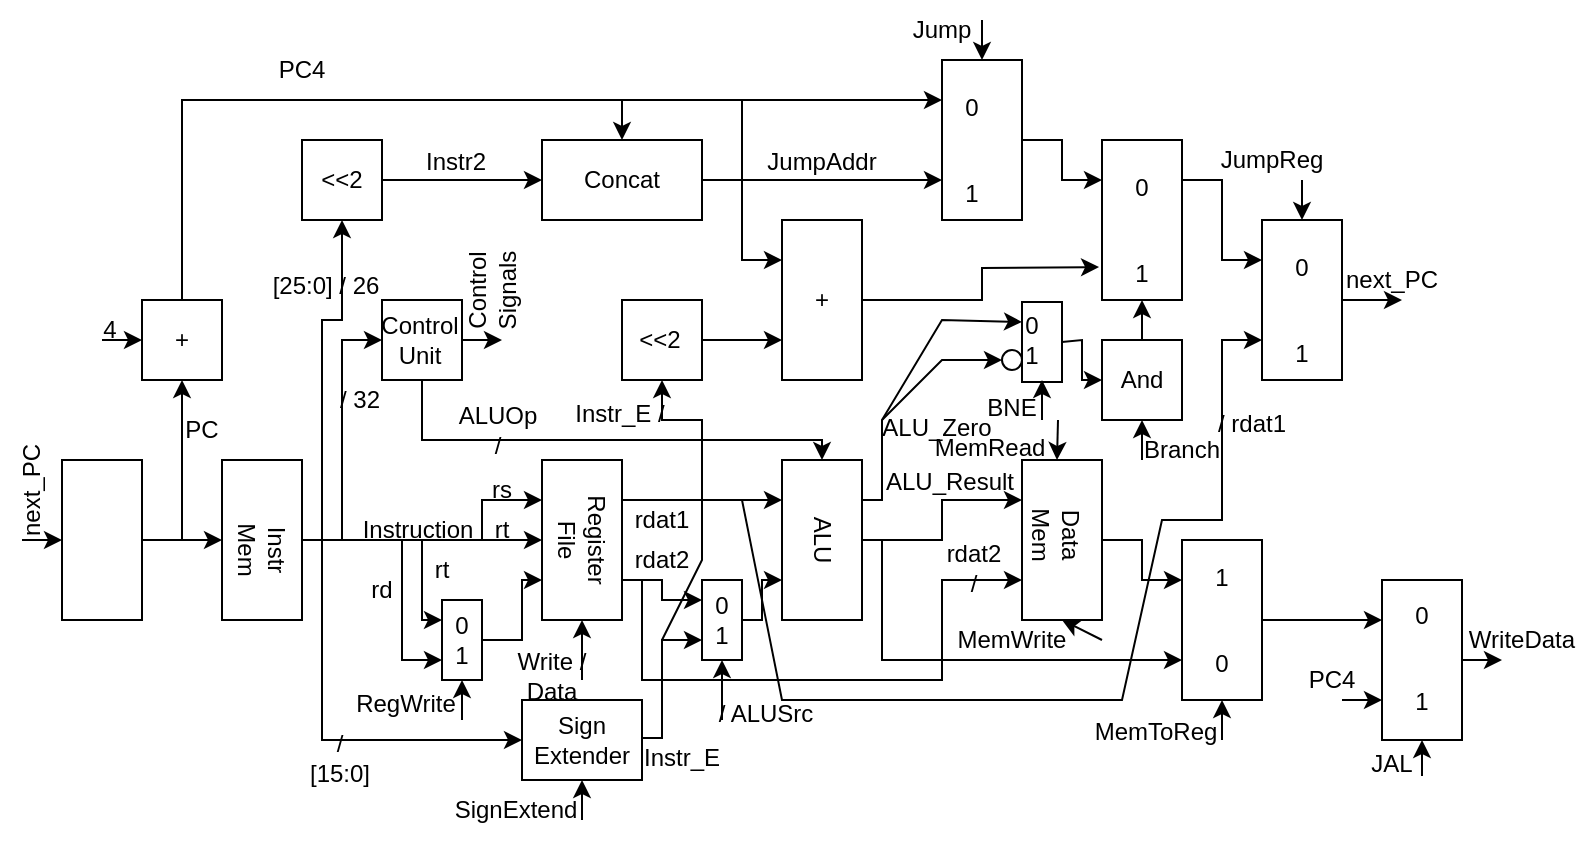 <mxfile version="21.7.4" type="device">
  <diagram name="Page-1" id="be5ikIQA8a9KiTb62ctE">
    <mxGraphModel dx="943" dy="525" grid="1" gridSize="10" guides="1" tooltips="1" connect="1" arrows="1" fold="1" page="1" pageScale="1" pageWidth="850" pageHeight="1100" math="0" shadow="0">
      <root>
        <mxCell id="0" />
        <mxCell id="1" parent="0" />
        <mxCell id="nViAPyextKy4eX8e1pAL-1" value="" style="rounded=0;whiteSpace=wrap;html=1;" vertex="1" parent="1">
          <mxGeometry x="40" y="320" width="40" height="80" as="geometry" />
        </mxCell>
        <mxCell id="nViAPyextKy4eX8e1pAL-2" value="" style="rounded=0;whiteSpace=wrap;html=1;" vertex="1" parent="1">
          <mxGeometry x="120" y="320" width="40" height="80" as="geometry" />
        </mxCell>
        <mxCell id="nViAPyextKy4eX8e1pAL-3" value="" style="rounded=0;whiteSpace=wrap;html=1;" vertex="1" parent="1">
          <mxGeometry x="280" y="320" width="40" height="80" as="geometry" />
        </mxCell>
        <mxCell id="nViAPyextKy4eX8e1pAL-4" value="" style="rounded=0;whiteSpace=wrap;html=1;" vertex="1" parent="1">
          <mxGeometry x="200" y="240" width="40" height="40" as="geometry" />
        </mxCell>
        <mxCell id="nViAPyextKy4eX8e1pAL-5" value="" style="rounded=0;whiteSpace=wrap;html=1;" vertex="1" parent="1">
          <mxGeometry x="160" y="160" width="40" height="40" as="geometry" />
        </mxCell>
        <mxCell id="nViAPyextKy4eX8e1pAL-6" value="" style="rounded=0;whiteSpace=wrap;html=1;" vertex="1" parent="1">
          <mxGeometry x="320" y="240" width="40" height="40" as="geometry" />
        </mxCell>
        <mxCell id="nViAPyextKy4eX8e1pAL-7" value="" style="rounded=0;whiteSpace=wrap;html=1;" vertex="1" parent="1">
          <mxGeometry x="280" y="160" width="80" height="40" as="geometry" />
        </mxCell>
        <mxCell id="nViAPyextKy4eX8e1pAL-8" value="" style="rounded=0;whiteSpace=wrap;html=1;" vertex="1" parent="1">
          <mxGeometry x="400" y="200" width="40" height="80" as="geometry" />
        </mxCell>
        <mxCell id="nViAPyextKy4eX8e1pAL-9" value="" style="rounded=0;whiteSpace=wrap;html=1;" vertex="1" parent="1">
          <mxGeometry x="480" y="120" width="40" height="80" as="geometry" />
        </mxCell>
        <mxCell id="nViAPyextKy4eX8e1pAL-10" value="" style="rounded=0;whiteSpace=wrap;html=1;" vertex="1" parent="1">
          <mxGeometry x="560" y="160" width="40" height="80" as="geometry" />
        </mxCell>
        <mxCell id="nViAPyextKy4eX8e1pAL-11" value="" style="rounded=0;whiteSpace=wrap;html=1;" vertex="1" parent="1">
          <mxGeometry x="640" y="200" width="40" height="80" as="geometry" />
        </mxCell>
        <mxCell id="nViAPyextKy4eX8e1pAL-12" value="" style="rounded=0;whiteSpace=wrap;html=1;" vertex="1" parent="1">
          <mxGeometry x="400" y="320" width="40" height="80" as="geometry" />
        </mxCell>
        <mxCell id="nViAPyextKy4eX8e1pAL-13" value="" style="rounded=0;whiteSpace=wrap;html=1;" vertex="1" parent="1">
          <mxGeometry x="520" y="320" width="40" height="80" as="geometry" />
        </mxCell>
        <mxCell id="nViAPyextKy4eX8e1pAL-14" value="" style="rounded=0;whiteSpace=wrap;html=1;" vertex="1" parent="1">
          <mxGeometry x="600" y="360" width="40" height="80" as="geometry" />
        </mxCell>
        <mxCell id="nViAPyextKy4eX8e1pAL-15" value="" style="endArrow=classic;html=1;rounded=0;entryX=0;entryY=0.5;entryDx=0;entryDy=0;" edge="1" parent="1" target="nViAPyextKy4eX8e1pAL-1">
          <mxGeometry width="50" height="50" relative="1" as="geometry">
            <mxPoint x="20" y="360" as="sourcePoint" />
            <mxPoint x="420" y="310" as="targetPoint" />
          </mxGeometry>
        </mxCell>
        <mxCell id="nViAPyextKy4eX8e1pAL-16" value="" style="endArrow=classic;html=1;rounded=0;exitX=1;exitY=0.5;exitDx=0;exitDy=0;entryX=0;entryY=0.5;entryDx=0;entryDy=0;" edge="1" parent="1" source="nViAPyextKy4eX8e1pAL-1" target="nViAPyextKy4eX8e1pAL-2">
          <mxGeometry width="50" height="50" relative="1" as="geometry">
            <mxPoint x="370" y="360" as="sourcePoint" />
            <mxPoint x="420" y="310" as="targetPoint" />
          </mxGeometry>
        </mxCell>
        <mxCell id="nViAPyextKy4eX8e1pAL-18" value="" style="endArrow=classic;html=1;rounded=0;entryX=0;entryY=0.25;entryDx=0;entryDy=0;exitX=0.5;exitY=0;exitDx=0;exitDy=0;" edge="1" parent="1" source="nViAPyextKy4eX8e1pAL-36" target="nViAPyextKy4eX8e1pAL-9">
          <mxGeometry width="50" height="50" relative="1" as="geometry">
            <mxPoint x="110" y="230" as="sourcePoint" />
            <mxPoint x="420" y="310" as="targetPoint" />
            <Array as="points">
              <mxPoint x="100" y="140" />
            </Array>
          </mxGeometry>
        </mxCell>
        <mxCell id="nViAPyextKy4eX8e1pAL-19" value="" style="endArrow=classic;html=1;rounded=0;exitX=1;exitY=0.5;exitDx=0;exitDy=0;entryX=0;entryY=0.5;entryDx=0;entryDy=0;" edge="1" parent="1" source="nViAPyextKy4eX8e1pAL-2" target="nViAPyextKy4eX8e1pAL-3">
          <mxGeometry width="50" height="50" relative="1" as="geometry">
            <mxPoint x="370" y="360" as="sourcePoint" />
            <mxPoint x="420" y="310" as="targetPoint" />
            <Array as="points">
              <mxPoint x="220" y="360" />
            </Array>
          </mxGeometry>
        </mxCell>
        <mxCell id="nViAPyextKy4eX8e1pAL-21" value="" style="endArrow=classic;html=1;rounded=0;entryX=0;entryY=0.75;entryDx=0;entryDy=0;exitX=1;exitY=0.5;exitDx=0;exitDy=0;" edge="1" parent="1" source="nViAPyextKy4eX8e1pAL-22" target="nViAPyextKy4eX8e1pAL-3">
          <mxGeometry width="50" height="50" relative="1" as="geometry">
            <mxPoint x="260" y="380" as="sourcePoint" />
            <mxPoint x="420" y="310" as="targetPoint" />
            <Array as="points">
              <mxPoint x="270" y="410" />
              <mxPoint x="270" y="380" />
            </Array>
          </mxGeometry>
        </mxCell>
        <mxCell id="nViAPyextKy4eX8e1pAL-22" value="" style="rounded=0;whiteSpace=wrap;html=1;" vertex="1" parent="1">
          <mxGeometry x="230" y="390" width="20" height="40" as="geometry" />
        </mxCell>
        <mxCell id="nViAPyextKy4eX8e1pAL-23" value="" style="endArrow=classic;html=1;rounded=0;entryX=0;entryY=0.25;entryDx=0;entryDy=0;" edge="1" parent="1" target="nViAPyextKy4eX8e1pAL-22">
          <mxGeometry width="50" height="50" relative="1" as="geometry">
            <mxPoint x="220" y="360" as="sourcePoint" />
            <mxPoint x="340" y="400" as="targetPoint" />
            <Array as="points">
              <mxPoint x="220" y="400" />
            </Array>
          </mxGeometry>
        </mxCell>
        <mxCell id="nViAPyextKy4eX8e1pAL-24" value="" style="endArrow=classic;html=1;rounded=0;entryX=0;entryY=0.75;entryDx=0;entryDy=0;" edge="1" parent="1" target="nViAPyextKy4eX8e1pAL-22">
          <mxGeometry width="50" height="50" relative="1" as="geometry">
            <mxPoint x="210" y="360" as="sourcePoint" />
            <mxPoint x="340" y="400" as="targetPoint" />
            <Array as="points">
              <mxPoint x="210" y="420" />
            </Array>
          </mxGeometry>
        </mxCell>
        <mxCell id="nViAPyextKy4eX8e1pAL-26" value="" style="endArrow=classic;html=1;rounded=0;entryX=0.5;entryY=1;entryDx=0;entryDy=0;" edge="1" parent="1" target="nViAPyextKy4eX8e1pAL-5">
          <mxGeometry width="50" height="50" relative="1" as="geometry">
            <mxPoint x="170" y="360" as="sourcePoint" />
            <mxPoint x="250" y="290" as="targetPoint" />
            <Array as="points">
              <mxPoint x="170" y="250" />
              <mxPoint x="180" y="250" />
            </Array>
          </mxGeometry>
        </mxCell>
        <mxCell id="nViAPyextKy4eX8e1pAL-27" value="Instruction" style="text;html=1;strokeColor=none;fillColor=none;align=center;verticalAlign=middle;whiteSpace=wrap;rounded=0;" vertex="1" parent="1">
          <mxGeometry x="188" y="340" width="60" height="30" as="geometry" />
        </mxCell>
        <mxCell id="nViAPyextKy4eX8e1pAL-28" value="" style="endArrow=classic;html=1;rounded=0;entryX=0;entryY=0.25;entryDx=0;entryDy=0;" edge="1" parent="1" target="nViAPyextKy4eX8e1pAL-3">
          <mxGeometry width="50" height="50" relative="1" as="geometry">
            <mxPoint x="250" y="360" as="sourcePoint" />
            <mxPoint x="250" y="290" as="targetPoint" />
            <Array as="points">
              <mxPoint x="250" y="340" />
            </Array>
          </mxGeometry>
        </mxCell>
        <mxCell id="nViAPyextKy4eX8e1pAL-29" value="rs" style="text;html=1;strokeColor=none;fillColor=none;align=center;verticalAlign=middle;whiteSpace=wrap;rounded=0;" vertex="1" parent="1">
          <mxGeometry x="250" y="330" width="20" height="10" as="geometry" />
        </mxCell>
        <mxCell id="nViAPyextKy4eX8e1pAL-30" value="rt" style="text;html=1;strokeColor=none;fillColor=none;align=center;verticalAlign=middle;whiteSpace=wrap;rounded=0;" vertex="1" parent="1">
          <mxGeometry x="250" y="350" width="20" height="10" as="geometry" />
        </mxCell>
        <mxCell id="nViAPyextKy4eX8e1pAL-31" value="rt" style="text;html=1;strokeColor=none;fillColor=none;align=center;verticalAlign=middle;whiteSpace=wrap;rounded=0;" vertex="1" parent="1">
          <mxGeometry x="220" y="370" width="20" height="10" as="geometry" />
        </mxCell>
        <mxCell id="nViAPyextKy4eX8e1pAL-32" value="rd" style="text;html=1;strokeColor=none;fillColor=none;align=center;verticalAlign=middle;whiteSpace=wrap;rounded=0;" vertex="1" parent="1">
          <mxGeometry x="190" y="380" width="20" height="10" as="geometry" />
        </mxCell>
        <mxCell id="nViAPyextKy4eX8e1pAL-33" value="&lt;div&gt;0&lt;/div&gt;&lt;div&gt;1&lt;br&gt;&lt;/div&gt;" style="text;html=1;strokeColor=none;fillColor=none;align=center;verticalAlign=middle;whiteSpace=wrap;rounded=0;" vertex="1" parent="1">
          <mxGeometry x="230" y="390" width="20" height="40" as="geometry" />
        </mxCell>
        <mxCell id="nViAPyextKy4eX8e1pAL-34" value="" style="endArrow=classic;html=1;rounded=0;entryX=0.5;entryY=1;entryDx=0;entryDy=0;" edge="1" parent="1" target="nViAPyextKy4eX8e1pAL-33">
          <mxGeometry width="50" height="50" relative="1" as="geometry">
            <mxPoint x="240" y="450" as="sourcePoint" />
            <mxPoint x="250" y="390" as="targetPoint" />
          </mxGeometry>
        </mxCell>
        <mxCell id="nViAPyextKy4eX8e1pAL-35" value="RegWrite" style="text;html=1;strokeColor=none;fillColor=none;align=center;verticalAlign=middle;whiteSpace=wrap;rounded=0;" vertex="1" parent="1">
          <mxGeometry x="182" y="427" width="60" height="30" as="geometry" />
        </mxCell>
        <mxCell id="nViAPyextKy4eX8e1pAL-36" value="" style="rounded=0;whiteSpace=wrap;html=1;" vertex="1" parent="1">
          <mxGeometry x="80" y="240" width="40" height="40" as="geometry" />
        </mxCell>
        <mxCell id="nViAPyextKy4eX8e1pAL-37" value="" style="endArrow=classic;html=1;rounded=0;entryX=0.5;entryY=1;entryDx=0;entryDy=0;" edge="1" parent="1" target="nViAPyextKy4eX8e1pAL-36">
          <mxGeometry width="50" height="50" relative="1" as="geometry">
            <mxPoint x="100" y="360" as="sourcePoint" />
            <mxPoint x="250" y="290" as="targetPoint" />
          </mxGeometry>
        </mxCell>
        <mxCell id="nViAPyextKy4eX8e1pAL-38" value="PC" style="text;html=1;strokeColor=none;fillColor=none;align=center;verticalAlign=middle;whiteSpace=wrap;rounded=0;" vertex="1" parent="1">
          <mxGeometry x="80" y="290" width="60" height="30" as="geometry" />
        </mxCell>
        <mxCell id="nViAPyextKy4eX8e1pAL-39" value="" style="endArrow=classic;html=1;rounded=0;entryX=0;entryY=0.5;entryDx=0;entryDy=0;" edge="1" parent="1" target="nViAPyextKy4eX8e1pAL-36">
          <mxGeometry width="50" height="50" relative="1" as="geometry">
            <mxPoint x="60" y="260" as="sourcePoint" />
            <mxPoint x="250" y="290" as="targetPoint" />
          </mxGeometry>
        </mxCell>
        <mxCell id="nViAPyextKy4eX8e1pAL-40" value="4" style="text;html=1;strokeColor=none;fillColor=none;align=center;verticalAlign=middle;whiteSpace=wrap;rounded=0;" vertex="1" parent="1">
          <mxGeometry x="54" y="250" width="20" height="10" as="geometry" />
        </mxCell>
        <mxCell id="nViAPyextKy4eX8e1pAL-41" value="+" style="text;html=1;strokeColor=none;fillColor=none;align=center;verticalAlign=middle;whiteSpace=wrap;rounded=0;" vertex="1" parent="1">
          <mxGeometry x="70" y="245" width="60" height="30" as="geometry" />
        </mxCell>
        <mxCell id="nViAPyextKy4eX8e1pAL-42" value="PC4" style="text;html=1;strokeColor=none;fillColor=none;align=center;verticalAlign=middle;whiteSpace=wrap;rounded=0;" vertex="1" parent="1">
          <mxGeometry x="130" y="110" width="60" height="30" as="geometry" />
        </mxCell>
        <mxCell id="nViAPyextKy4eX8e1pAL-43" value="[25:0] / 26" style="text;html=1;strokeColor=none;fillColor=none;align=center;verticalAlign=middle;whiteSpace=wrap;rounded=0;" vertex="1" parent="1">
          <mxGeometry x="142" y="218" width="60" height="30" as="geometry" />
        </mxCell>
        <mxCell id="nViAPyextKy4eX8e1pAL-44" value="&amp;lt;&amp;lt;2" style="text;html=1;strokeColor=none;fillColor=none;align=center;verticalAlign=middle;whiteSpace=wrap;rounded=0;" vertex="1" parent="1">
          <mxGeometry x="160" y="160" width="40" height="40" as="geometry" />
        </mxCell>
        <mxCell id="nViAPyextKy4eX8e1pAL-45" value="" style="endArrow=classic;html=1;rounded=0;entryX=0;entryY=0.5;entryDx=0;entryDy=0;exitX=1;exitY=0.5;exitDx=0;exitDy=0;" edge="1" parent="1" source="nViAPyextKy4eX8e1pAL-5" target="nViAPyextKy4eX8e1pAL-7">
          <mxGeometry width="50" height="50" relative="1" as="geometry">
            <mxPoint x="220" y="190" as="sourcePoint" />
            <mxPoint x="230" y="220" as="targetPoint" />
          </mxGeometry>
        </mxCell>
        <mxCell id="nViAPyextKy4eX8e1pAL-46" value="Instr2" style="text;html=1;strokeColor=none;fillColor=none;align=center;verticalAlign=middle;whiteSpace=wrap;rounded=0;" vertex="1" parent="1">
          <mxGeometry x="207" y="156" width="60" height="30" as="geometry" />
        </mxCell>
        <mxCell id="nViAPyextKy4eX8e1pAL-47" value="" style="endArrow=classic;html=1;rounded=0;entryX=0.5;entryY=0;entryDx=0;entryDy=0;" edge="1" parent="1" target="nViAPyextKy4eX8e1pAL-7">
          <mxGeometry width="50" height="50" relative="1" as="geometry">
            <mxPoint x="320" y="140" as="sourcePoint" />
            <mxPoint x="290" y="220" as="targetPoint" />
          </mxGeometry>
        </mxCell>
        <mxCell id="nViAPyextKy4eX8e1pAL-48" value="Concat" style="text;html=1;strokeColor=none;fillColor=none;align=center;verticalAlign=middle;whiteSpace=wrap;rounded=0;" vertex="1" parent="1">
          <mxGeometry x="290" y="165" width="60" height="30" as="geometry" />
        </mxCell>
        <mxCell id="nViAPyextKy4eX8e1pAL-49" value="" style="endArrow=classic;html=1;rounded=0;exitX=1;exitY=0.5;exitDx=0;exitDy=0;entryX=0;entryY=0.75;entryDx=0;entryDy=0;" edge="1" parent="1" source="nViAPyextKy4eX8e1pAL-7" target="nViAPyextKy4eX8e1pAL-9">
          <mxGeometry width="50" height="50" relative="1" as="geometry">
            <mxPoint x="350" y="270" as="sourcePoint" />
            <mxPoint x="400" y="220" as="targetPoint" />
          </mxGeometry>
        </mxCell>
        <mxCell id="nViAPyextKy4eX8e1pAL-50" value="JumpAddr" style="text;html=1;strokeColor=none;fillColor=none;align=center;verticalAlign=middle;whiteSpace=wrap;rounded=0;" vertex="1" parent="1">
          <mxGeometry x="390" y="156" width="60" height="30" as="geometry" />
        </mxCell>
        <mxCell id="nViAPyextKy4eX8e1pAL-51" value="&lt;div&gt;0&lt;/div&gt;&lt;div&gt;&lt;br&gt;&lt;/div&gt;&lt;div&gt;&lt;br&gt;&lt;/div&gt;&lt;div&gt;1&lt;br&gt;&lt;/div&gt;" style="text;html=1;strokeColor=none;fillColor=none;align=center;verticalAlign=middle;whiteSpace=wrap;rounded=0;" vertex="1" parent="1">
          <mxGeometry x="480" y="130" width="30" height="70" as="geometry" />
        </mxCell>
        <mxCell id="nViAPyextKy4eX8e1pAL-52" value="" style="endArrow=classic;html=1;rounded=0;exitX=1;exitY=0.5;exitDx=0;exitDy=0;entryX=0;entryY=0.25;entryDx=0;entryDy=0;" edge="1" parent="1" source="nViAPyextKy4eX8e1pAL-9" target="nViAPyextKy4eX8e1pAL-10">
          <mxGeometry width="50" height="50" relative="1" as="geometry">
            <mxPoint x="350" y="270" as="sourcePoint" />
            <mxPoint x="400" y="220" as="targetPoint" />
            <Array as="points">
              <mxPoint x="540" y="160" />
              <mxPoint x="540" y="180" />
            </Array>
          </mxGeometry>
        </mxCell>
        <mxCell id="nViAPyextKy4eX8e1pAL-53" value="" style="endArrow=classic;html=1;rounded=0;entryX=0.5;entryY=0;entryDx=0;entryDy=0;" edge="1" parent="1" target="nViAPyextKy4eX8e1pAL-9">
          <mxGeometry width="50" height="50" relative="1" as="geometry">
            <mxPoint x="500" y="100" as="sourcePoint" />
            <mxPoint x="500" y="100" as="targetPoint" />
          </mxGeometry>
        </mxCell>
        <mxCell id="nViAPyextKy4eX8e1pAL-54" value="Jump" style="text;html=1;strokeColor=none;fillColor=none;align=center;verticalAlign=middle;whiteSpace=wrap;rounded=0;" vertex="1" parent="1">
          <mxGeometry x="450" y="90" width="60" height="30" as="geometry" />
        </mxCell>
        <mxCell id="nViAPyextKy4eX8e1pAL-55" value="&lt;div&gt;0&lt;/div&gt;&lt;div&gt;&lt;br&gt;&lt;/div&gt;&lt;div&gt;&lt;br&gt;&lt;/div&gt;&lt;div&gt;1&lt;br&gt;&lt;/div&gt;" style="text;html=1;strokeColor=none;fillColor=none;align=center;verticalAlign=middle;whiteSpace=wrap;rounded=0;" vertex="1" parent="1">
          <mxGeometry x="565" y="170" width="30" height="70" as="geometry" />
        </mxCell>
        <mxCell id="nViAPyextKy4eX8e1pAL-56" value="&lt;div&gt;0&lt;/div&gt;&lt;div&gt;&lt;br&gt;&lt;/div&gt;&lt;div&gt;&lt;br&gt;&lt;/div&gt;&lt;div&gt;1&lt;br&gt;&lt;/div&gt;" style="text;html=1;strokeColor=none;fillColor=none;align=center;verticalAlign=middle;whiteSpace=wrap;rounded=0;" vertex="1" parent="1">
          <mxGeometry x="645" y="210" width="30" height="70" as="geometry" />
        </mxCell>
        <mxCell id="nViAPyextKy4eX8e1pAL-57" value="&lt;div&gt;1&lt;/div&gt;&lt;div&gt;&lt;br&gt;&lt;/div&gt;&lt;div&gt;&lt;br&gt;&lt;/div&gt;&lt;div&gt;0&lt;br&gt;&lt;/div&gt;" style="text;html=1;strokeColor=none;fillColor=none;align=center;verticalAlign=middle;whiteSpace=wrap;rounded=0;" vertex="1" parent="1">
          <mxGeometry x="605" y="365" width="30" height="70" as="geometry" />
        </mxCell>
        <mxCell id="nViAPyextKy4eX8e1pAL-58" value="" style="endArrow=classic;html=1;rounded=0;exitX=1;exitY=0.25;exitDx=0;exitDy=0;entryX=0;entryY=0.25;entryDx=0;entryDy=0;" edge="1" parent="1" source="nViAPyextKy4eX8e1pAL-10" target="nViAPyextKy4eX8e1pAL-11">
          <mxGeometry width="50" height="50" relative="1" as="geometry">
            <mxPoint x="470" y="210" as="sourcePoint" />
            <mxPoint x="520" y="160" as="targetPoint" />
            <Array as="points">
              <mxPoint x="620" y="180" />
              <mxPoint x="620" y="220" />
            </Array>
          </mxGeometry>
        </mxCell>
        <mxCell id="nViAPyextKy4eX8e1pAL-59" value="" style="endArrow=classic;html=1;rounded=0;exitX=1;exitY=0.5;exitDx=0;exitDy=0;entryX=0;entryY=0.25;entryDx=0;entryDy=0;" edge="1" parent="1" source="nViAPyextKy4eX8e1pAL-13" target="nViAPyextKy4eX8e1pAL-14">
          <mxGeometry width="50" height="50" relative="1" as="geometry">
            <mxPoint x="470" y="430" as="sourcePoint" />
            <mxPoint x="520" y="380" as="targetPoint" />
            <Array as="points">
              <mxPoint x="580" y="360" />
              <mxPoint x="580" y="380" />
            </Array>
          </mxGeometry>
        </mxCell>
        <mxCell id="nViAPyextKy4eX8e1pAL-62" value="" style="endArrow=classic;html=1;rounded=0;entryX=0.5;entryY=0;entryDx=0;entryDy=0;" edge="1" parent="1" target="nViAPyextKy4eX8e1pAL-11">
          <mxGeometry width="50" height="50" relative="1" as="geometry">
            <mxPoint x="660" y="180" as="sourcePoint" />
            <mxPoint x="510" y="130" as="targetPoint" />
          </mxGeometry>
        </mxCell>
        <mxCell id="nViAPyextKy4eX8e1pAL-63" value="JumpReg" style="text;html=1;strokeColor=none;fillColor=none;align=center;verticalAlign=middle;whiteSpace=wrap;rounded=0;" vertex="1" parent="1">
          <mxGeometry x="615" y="155" width="60" height="30" as="geometry" />
        </mxCell>
        <mxCell id="nViAPyextKy4eX8e1pAL-64" value="+" style="text;html=1;strokeColor=none;fillColor=none;align=center;verticalAlign=middle;whiteSpace=wrap;rounded=0;" vertex="1" parent="1">
          <mxGeometry x="405" y="225" width="30" height="30" as="geometry" />
        </mxCell>
        <mxCell id="nViAPyextKy4eX8e1pAL-65" value="" style="endArrow=classic;html=1;rounded=0;entryX=0;entryY=0.25;entryDx=0;entryDy=0;" edge="1" parent="1" target="nViAPyextKy4eX8e1pAL-8">
          <mxGeometry width="50" height="50" relative="1" as="geometry">
            <mxPoint x="380" y="140" as="sourcePoint" />
            <mxPoint x="350" y="210" as="targetPoint" />
            <Array as="points">
              <mxPoint x="380" y="220" />
            </Array>
          </mxGeometry>
        </mxCell>
        <mxCell id="nViAPyextKy4eX8e1pAL-66" value="" style="rounded=0;whiteSpace=wrap;html=1;" vertex="1" parent="1">
          <mxGeometry x="270" y="440" width="60" height="40" as="geometry" />
        </mxCell>
        <mxCell id="nViAPyextKy4eX8e1pAL-67" value="Sign Extender" style="text;html=1;strokeColor=none;fillColor=none;align=center;verticalAlign=middle;whiteSpace=wrap;rounded=0;" vertex="1" parent="1">
          <mxGeometry x="280" y="445" width="40" height="30" as="geometry" />
        </mxCell>
        <mxCell id="nViAPyextKy4eX8e1pAL-68" value="" style="endArrow=classic;html=1;rounded=0;entryX=0;entryY=0.5;entryDx=0;entryDy=0;" edge="1" parent="1" target="nViAPyextKy4eX8e1pAL-66">
          <mxGeometry width="50" height="50" relative="1" as="geometry">
            <mxPoint x="170" y="360" as="sourcePoint" />
            <mxPoint x="330" y="410" as="targetPoint" />
            <Array as="points">
              <mxPoint x="170" y="460" />
            </Array>
          </mxGeometry>
        </mxCell>
        <mxCell id="nViAPyextKy4eX8e1pAL-69" value="&lt;div&gt;/&lt;/div&gt;&lt;div&gt;[15:0]&lt;br&gt;&lt;/div&gt;" style="text;html=1;strokeColor=none;fillColor=none;align=center;verticalAlign=middle;whiteSpace=wrap;rounded=0;" vertex="1" parent="1">
          <mxGeometry x="149" y="454" width="60" height="30" as="geometry" />
        </mxCell>
        <mxCell id="nViAPyextKy4eX8e1pAL-70" value="&lt;div&gt;Register&lt;/div&gt;&lt;div&gt;File&lt;br&gt;&lt;/div&gt;" style="text;html=1;strokeColor=none;fillColor=none;align=center;verticalAlign=middle;whiteSpace=wrap;rounded=0;rotation=90;" vertex="1" parent="1">
          <mxGeometry x="270" y="345" width="60" height="30" as="geometry" />
        </mxCell>
        <mxCell id="nViAPyextKy4eX8e1pAL-71" value="&lt;div&gt;Instr&lt;/div&gt;&lt;div&gt;Mem&lt;br&gt;&lt;/div&gt;" style="text;html=1;strokeColor=none;fillColor=none;align=center;verticalAlign=middle;whiteSpace=wrap;rounded=0;rotation=90;" vertex="1" parent="1">
          <mxGeometry x="110" y="350" width="60" height="30" as="geometry" />
        </mxCell>
        <mxCell id="nViAPyextKy4eX8e1pAL-73" value="Instr_E" style="text;html=1;strokeColor=none;fillColor=none;align=center;verticalAlign=middle;whiteSpace=wrap;rounded=0;" vertex="1" parent="1">
          <mxGeometry x="330" y="459" width="40" height="20" as="geometry" />
        </mxCell>
        <mxCell id="nViAPyextKy4eX8e1pAL-74" value="" style="rounded=0;whiteSpace=wrap;html=1;" vertex="1" parent="1">
          <mxGeometry x="230" y="390" width="20" height="40" as="geometry" />
        </mxCell>
        <mxCell id="nViAPyextKy4eX8e1pAL-75" value="&lt;div&gt;0&lt;/div&gt;&lt;div&gt;1&lt;br&gt;&lt;/div&gt;" style="text;html=1;strokeColor=none;fillColor=none;align=center;verticalAlign=middle;whiteSpace=wrap;rounded=0;" vertex="1" parent="1">
          <mxGeometry x="230" y="390" width="20" height="40" as="geometry" />
        </mxCell>
        <mxCell id="nViAPyextKy4eX8e1pAL-76" value="" style="rounded=0;whiteSpace=wrap;html=1;" vertex="1" parent="1">
          <mxGeometry x="360" y="380" width="20" height="40" as="geometry" />
        </mxCell>
        <mxCell id="nViAPyextKy4eX8e1pAL-77" value="&lt;div&gt;0&lt;/div&gt;&lt;div&gt;1&lt;br&gt;&lt;/div&gt;" style="text;html=1;strokeColor=none;fillColor=none;align=center;verticalAlign=middle;whiteSpace=wrap;rounded=0;" vertex="1" parent="1">
          <mxGeometry x="360" y="380" width="20" height="40" as="geometry" />
        </mxCell>
        <mxCell id="nViAPyextKy4eX8e1pAL-78" value="" style="endArrow=classic;html=1;rounded=0;exitX=1;exitY=0.5;exitDx=0;exitDy=0;entryX=0;entryY=0.75;entryDx=0;entryDy=0;" edge="1" parent="1" source="nViAPyextKy4eX8e1pAL-77" target="nViAPyextKy4eX8e1pAL-12">
          <mxGeometry width="50" height="50" relative="1" as="geometry">
            <mxPoint x="280" y="460" as="sourcePoint" />
            <mxPoint x="330" y="410" as="targetPoint" />
            <Array as="points">
              <mxPoint x="390" y="400" />
              <mxPoint x="390" y="380" />
            </Array>
          </mxGeometry>
        </mxCell>
        <mxCell id="nViAPyextKy4eX8e1pAL-79" value="" style="endArrow=classic;html=1;rounded=0;exitX=0;exitY=0;exitDx=0;exitDy=0;entryX=0;entryY=0.75;entryDx=0;entryDy=0;" edge="1" parent="1" source="nViAPyextKy4eX8e1pAL-73" target="nViAPyextKy4eX8e1pAL-77">
          <mxGeometry width="50" height="50" relative="1" as="geometry">
            <mxPoint x="280" y="460" as="sourcePoint" />
            <mxPoint x="330" y="410" as="targetPoint" />
            <Array as="points">
              <mxPoint x="340" y="459" />
              <mxPoint x="340" y="410" />
            </Array>
          </mxGeometry>
        </mxCell>
        <mxCell id="nViAPyextKy4eX8e1pAL-80" value="" style="endArrow=classic;html=1;rounded=0;exitX=1;exitY=0.75;exitDx=0;exitDy=0;entryX=0;entryY=0.25;entryDx=0;entryDy=0;" edge="1" parent="1" source="nViAPyextKy4eX8e1pAL-3" target="nViAPyextKy4eX8e1pAL-77">
          <mxGeometry width="50" height="50" relative="1" as="geometry">
            <mxPoint x="280" y="380" as="sourcePoint" />
            <mxPoint x="330" y="330" as="targetPoint" />
            <Array as="points">
              <mxPoint x="340" y="380" />
              <mxPoint x="340" y="390" />
            </Array>
          </mxGeometry>
        </mxCell>
        <mxCell id="nViAPyextKy4eX8e1pAL-81" value="rdat2" style="text;html=1;strokeColor=none;fillColor=none;align=center;verticalAlign=middle;whiteSpace=wrap;rounded=0;" vertex="1" parent="1">
          <mxGeometry x="320" y="360" width="40" height="20" as="geometry" />
        </mxCell>
        <mxCell id="nViAPyextKy4eX8e1pAL-82" value="" style="endArrow=classic;html=1;rounded=0;exitX=1;exitY=0.25;exitDx=0;exitDy=0;entryX=0;entryY=0.25;entryDx=0;entryDy=0;" edge="1" parent="1" source="nViAPyextKy4eX8e1pAL-3" target="nViAPyextKy4eX8e1pAL-12">
          <mxGeometry width="50" height="50" relative="1" as="geometry">
            <mxPoint x="280" y="380" as="sourcePoint" />
            <mxPoint x="330" y="330" as="targetPoint" />
          </mxGeometry>
        </mxCell>
        <mxCell id="nViAPyextKy4eX8e1pAL-83" value="rdat1" style="text;html=1;strokeColor=none;fillColor=none;align=center;verticalAlign=middle;whiteSpace=wrap;rounded=0;" vertex="1" parent="1">
          <mxGeometry x="320" y="340" width="40" height="20" as="geometry" />
        </mxCell>
        <mxCell id="nViAPyextKy4eX8e1pAL-84" value="" style="endArrow=classic;html=1;rounded=0;exitX=0.25;exitY=1;exitDx=0;exitDy=0;entryX=0;entryY=0.75;entryDx=0;entryDy=0;" edge="1" parent="1" source="nViAPyextKy4eX8e1pAL-81" target="nViAPyextKy4eX8e1pAL-13">
          <mxGeometry width="50" height="50" relative="1" as="geometry">
            <mxPoint x="280" y="380" as="sourcePoint" />
            <mxPoint x="440" y="430" as="targetPoint" />
            <Array as="points">
              <mxPoint x="330" y="430" />
              <mxPoint x="480" y="430" />
              <mxPoint x="480" y="380" />
            </Array>
          </mxGeometry>
        </mxCell>
        <mxCell id="nViAPyextKy4eX8e1pAL-85" value="" style="endArrow=classic;html=1;rounded=0;exitX=1;exitY=0.5;exitDx=0;exitDy=0;entryX=0;entryY=0.25;entryDx=0;entryDy=0;" edge="1" parent="1" source="nViAPyextKy4eX8e1pAL-12" target="nViAPyextKy4eX8e1pAL-13">
          <mxGeometry width="50" height="50" relative="1" as="geometry">
            <mxPoint x="280" y="380" as="sourcePoint" />
            <mxPoint x="330" y="330" as="targetPoint" />
            <Array as="points">
              <mxPoint x="480" y="360" />
              <mxPoint x="480" y="340" />
            </Array>
          </mxGeometry>
        </mxCell>
        <mxCell id="nViAPyextKy4eX8e1pAL-86" value="ALU_Result" style="text;html=1;strokeColor=none;fillColor=none;align=center;verticalAlign=middle;whiteSpace=wrap;rounded=0;" vertex="1" parent="1">
          <mxGeometry x="454" y="316" width="60" height="30" as="geometry" />
        </mxCell>
        <mxCell id="nViAPyextKy4eX8e1pAL-87" value="" style="endArrow=classic;html=1;rounded=0;exitX=1;exitY=0.25;exitDx=0;exitDy=0;entryX=0;entryY=0.25;entryDx=0;entryDy=0;" edge="1" parent="1" source="nViAPyextKy4eX8e1pAL-12" target="nViAPyextKy4eX8e1pAL-105">
          <mxGeometry width="50" height="50" relative="1" as="geometry">
            <mxPoint x="280" y="380" as="sourcePoint" />
            <mxPoint x="470" y="290" as="targetPoint" />
            <Array as="points">
              <mxPoint x="450" y="340" />
              <mxPoint x="450" y="300" />
              <mxPoint x="480" y="250" />
            </Array>
          </mxGeometry>
        </mxCell>
        <mxCell id="nViAPyextKy4eX8e1pAL-88" value="ALU_Zero" style="text;html=1;strokeColor=none;fillColor=none;align=center;verticalAlign=middle;whiteSpace=wrap;rounded=0;" vertex="1" parent="1">
          <mxGeometry x="452" y="297" width="51" height="13" as="geometry" />
        </mxCell>
        <mxCell id="nViAPyextKy4eX8e1pAL-89" value="&lt;div&gt;Control&lt;/div&gt;&lt;div&gt;Unit&lt;br&gt;&lt;/div&gt;" style="text;html=1;strokeColor=none;fillColor=none;align=center;verticalAlign=middle;whiteSpace=wrap;rounded=0;" vertex="1" parent="1">
          <mxGeometry x="199" y="245" width="40" height="30" as="geometry" />
        </mxCell>
        <mxCell id="nViAPyextKy4eX8e1pAL-90" value="" style="endArrow=classic;html=1;rounded=0;entryX=0;entryY=0.5;entryDx=0;entryDy=0;" edge="1" parent="1" target="nViAPyextKy4eX8e1pAL-4">
          <mxGeometry width="50" height="50" relative="1" as="geometry">
            <mxPoint x="180" y="360" as="sourcePoint" />
            <mxPoint x="330" y="310" as="targetPoint" />
            <Array as="points">
              <mxPoint x="180" y="260" />
            </Array>
          </mxGeometry>
        </mxCell>
        <mxCell id="nViAPyextKy4eX8e1pAL-92" value="/ 32" style="text;html=1;strokeColor=none;fillColor=none;align=center;verticalAlign=middle;whiteSpace=wrap;rounded=0;" vertex="1" parent="1">
          <mxGeometry x="174" y="280" width="30" height="20" as="geometry" />
        </mxCell>
        <mxCell id="nViAPyextKy4eX8e1pAL-93" value="" style="endArrow=classic;html=1;rounded=0;exitX=0.5;exitY=1;exitDx=0;exitDy=0;entryX=0.5;entryY=0;entryDx=0;entryDy=0;" edge="1" parent="1" source="nViAPyextKy4eX8e1pAL-4" target="nViAPyextKy4eX8e1pAL-12">
          <mxGeometry width="50" height="50" relative="1" as="geometry">
            <mxPoint x="280" y="360" as="sourcePoint" />
            <mxPoint x="330" y="310" as="targetPoint" />
            <Array as="points">
              <mxPoint x="220" y="310" />
              <mxPoint x="420" y="310" />
            </Array>
          </mxGeometry>
        </mxCell>
        <mxCell id="nViAPyextKy4eX8e1pAL-94" value="&lt;div&gt;ALUOp&lt;/div&gt;&lt;div&gt;/&lt;br&gt;&lt;/div&gt;" style="text;html=1;strokeColor=none;fillColor=none;align=center;verticalAlign=middle;whiteSpace=wrap;rounded=0;" vertex="1" parent="1">
          <mxGeometry x="228" y="290" width="60" height="30" as="geometry" />
        </mxCell>
        <mxCell id="nViAPyextKy4eX8e1pAL-95" value="" style="endArrow=classic;html=1;rounded=0;exitX=1;exitY=0.5;exitDx=0;exitDy=0;" edge="1" parent="1" source="nViAPyextKy4eX8e1pAL-4">
          <mxGeometry width="50" height="50" relative="1" as="geometry">
            <mxPoint x="280" y="360" as="sourcePoint" />
            <mxPoint x="260" y="260" as="targetPoint" />
          </mxGeometry>
        </mxCell>
        <mxCell id="nViAPyextKy4eX8e1pAL-96" value="Control Signals" style="text;html=1;strokeColor=none;fillColor=none;align=center;verticalAlign=middle;whiteSpace=wrap;rounded=0;rotation=-90;" vertex="1" parent="1">
          <mxGeometry x="225" y="220" width="60" height="30" as="geometry" />
        </mxCell>
        <mxCell id="nViAPyextKy4eX8e1pAL-97" value="" style="endArrow=classic;html=1;rounded=0;entryX=0.5;entryY=1;entryDx=0;entryDy=0;" edge="1" parent="1" target="nViAPyextKy4eX8e1pAL-6">
          <mxGeometry width="50" height="50" relative="1" as="geometry">
            <mxPoint x="340" y="410" as="sourcePoint" />
            <mxPoint x="330" y="340" as="targetPoint" />
            <Array as="points">
              <mxPoint x="360" y="370" />
              <mxPoint x="360" y="300" />
              <mxPoint x="340" y="300" />
            </Array>
          </mxGeometry>
        </mxCell>
        <mxCell id="nViAPyextKy4eX8e1pAL-98" value="Instr_E /" style="text;html=1;strokeColor=none;fillColor=none;align=center;verticalAlign=middle;whiteSpace=wrap;rounded=0;" vertex="1" parent="1">
          <mxGeometry x="289" y="282" width="60" height="30" as="geometry" />
        </mxCell>
        <mxCell id="nViAPyextKy4eX8e1pAL-99" value="&amp;lt;&amp;lt;2" style="text;html=1;strokeColor=none;fillColor=none;align=center;verticalAlign=middle;whiteSpace=wrap;rounded=0;" vertex="1" parent="1">
          <mxGeometry x="324" y="245" width="30" height="30" as="geometry" />
        </mxCell>
        <mxCell id="nViAPyextKy4eX8e1pAL-100" value="" style="endArrow=classic;html=1;rounded=0;exitX=1;exitY=0.5;exitDx=0;exitDy=0;entryX=0;entryY=0.75;entryDx=0;entryDy=0;" edge="1" parent="1" source="nViAPyextKy4eX8e1pAL-6" target="nViAPyextKy4eX8e1pAL-8">
          <mxGeometry width="50" height="50" relative="1" as="geometry">
            <mxPoint x="280" y="360" as="sourcePoint" />
            <mxPoint x="330" y="310" as="targetPoint" />
          </mxGeometry>
        </mxCell>
        <mxCell id="nViAPyextKy4eX8e1pAL-101" value="" style="endArrow=classic;html=1;rounded=0;exitX=1;exitY=0.5;exitDx=0;exitDy=0;entryX=-0.037;entryY=0.794;entryDx=0;entryDy=0;entryPerimeter=0;" edge="1" parent="1" source="nViAPyextKy4eX8e1pAL-8" target="nViAPyextKy4eX8e1pAL-10">
          <mxGeometry width="50" height="50" relative="1" as="geometry">
            <mxPoint x="440" y="280" as="sourcePoint" />
            <mxPoint x="490" y="230" as="targetPoint" />
            <Array as="points">
              <mxPoint x="500" y="240" />
              <mxPoint x="500" y="224" />
            </Array>
          </mxGeometry>
        </mxCell>
        <mxCell id="nViAPyextKy4eX8e1pAL-102" value="" style="endArrow=classic;html=1;rounded=0;entryX=0.5;entryY=1;entryDx=0;entryDy=0;exitX=0.5;exitY=0;exitDx=0;exitDy=0;" edge="1" parent="1" source="nViAPyextKy4eX8e1pAL-103" target="nViAPyextKy4eX8e1pAL-10">
          <mxGeometry width="50" height="50" relative="1" as="geometry">
            <mxPoint x="550" y="260" as="sourcePoint" />
            <mxPoint x="490" y="230" as="targetPoint" />
          </mxGeometry>
        </mxCell>
        <mxCell id="nViAPyextKy4eX8e1pAL-103" value="" style="rounded=0;whiteSpace=wrap;html=1;" vertex="1" parent="1">
          <mxGeometry x="560" y="260" width="40" height="40" as="geometry" />
        </mxCell>
        <mxCell id="nViAPyextKy4eX8e1pAL-104" value="And" style="text;html=1;strokeColor=none;fillColor=none;align=center;verticalAlign=middle;whiteSpace=wrap;rounded=0;" vertex="1" parent="1">
          <mxGeometry x="560" y="265" width="40" height="30" as="geometry" />
        </mxCell>
        <mxCell id="nViAPyextKy4eX8e1pAL-105" value="" style="rounded=0;whiteSpace=wrap;html=1;" vertex="1" parent="1">
          <mxGeometry x="520" y="241" width="20" height="40" as="geometry" />
        </mxCell>
        <mxCell id="nViAPyextKy4eX8e1pAL-106" value="" style="endArrow=classic;html=1;rounded=0;entryX=0;entryY=0.5;entryDx=0;entryDy=0;" edge="1" parent="1" target="nViAPyextKy4eX8e1pAL-107">
          <mxGeometry width="50" height="50" relative="1" as="geometry">
            <mxPoint x="450" y="300" as="sourcePoint" />
            <mxPoint x="490" y="280" as="targetPoint" />
            <Array as="points">
              <mxPoint x="480" y="270" />
            </Array>
          </mxGeometry>
        </mxCell>
        <mxCell id="nViAPyextKy4eX8e1pAL-107" value="" style="ellipse;whiteSpace=wrap;html=1;aspect=fixed;" vertex="1" parent="1">
          <mxGeometry x="510" y="265" width="10" height="10" as="geometry" />
        </mxCell>
        <mxCell id="nViAPyextKy4eX8e1pAL-108" value="&lt;div&gt;0&lt;/div&gt;&lt;div&gt;1&lt;br&gt;&lt;/div&gt;" style="text;html=1;strokeColor=none;fillColor=none;align=center;verticalAlign=middle;whiteSpace=wrap;rounded=0;" vertex="1" parent="1">
          <mxGeometry x="520" y="240" width="10" height="40" as="geometry" />
        </mxCell>
        <mxCell id="nViAPyextKy4eX8e1pAL-109" value="" style="endArrow=classic;html=1;rounded=0;entryX=1;entryY=1;entryDx=0;entryDy=0;" edge="1" parent="1" target="nViAPyextKy4eX8e1pAL-108">
          <mxGeometry width="50" height="50" relative="1" as="geometry">
            <mxPoint x="530" y="300" as="sourcePoint" />
            <mxPoint x="490" y="260" as="targetPoint" />
          </mxGeometry>
        </mxCell>
        <mxCell id="nViAPyextKy4eX8e1pAL-110" value="BNE" style="text;html=1;strokeColor=none;fillColor=none;align=center;verticalAlign=middle;whiteSpace=wrap;rounded=0;" vertex="1" parent="1">
          <mxGeometry x="500" y="289" width="30" height="10" as="geometry" />
        </mxCell>
        <mxCell id="nViAPyextKy4eX8e1pAL-111" value="" style="endArrow=classic;html=1;rounded=0;exitX=1;exitY=0.5;exitDx=0;exitDy=0;entryX=0;entryY=0.5;entryDx=0;entryDy=0;" edge="1" parent="1" source="nViAPyextKy4eX8e1pAL-105" target="nViAPyextKy4eX8e1pAL-103">
          <mxGeometry width="50" height="50" relative="1" as="geometry">
            <mxPoint x="440" y="310" as="sourcePoint" />
            <mxPoint x="550" y="290" as="targetPoint" />
            <Array as="points">
              <mxPoint x="550" y="260" />
              <mxPoint x="550" y="280" />
            </Array>
          </mxGeometry>
        </mxCell>
        <mxCell id="nViAPyextKy4eX8e1pAL-112" value="" style="endArrow=classic;html=1;rounded=0;entryX=0.5;entryY=1;entryDx=0;entryDy=0;" edge="1" parent="1" target="nViAPyextKy4eX8e1pAL-103">
          <mxGeometry width="50" height="50" relative="1" as="geometry">
            <mxPoint x="580" y="320" as="sourcePoint" />
            <mxPoint x="490" y="260" as="targetPoint" />
          </mxGeometry>
        </mxCell>
        <mxCell id="nViAPyextKy4eX8e1pAL-113" value="Branch" style="text;html=1;strokeColor=none;fillColor=none;align=center;verticalAlign=middle;whiteSpace=wrap;rounded=0;" vertex="1" parent="1">
          <mxGeometry x="580" y="310" width="40" height="10" as="geometry" />
        </mxCell>
        <mxCell id="nViAPyextKy4eX8e1pAL-114" value="" style="endArrow=classic;html=1;rounded=0;entryX=0;entryY=0.75;entryDx=0;entryDy=0;" edge="1" parent="1" target="nViAPyextKy4eX8e1pAL-11">
          <mxGeometry width="50" height="50" relative="1" as="geometry">
            <mxPoint x="380" y="340" as="sourcePoint" />
            <mxPoint x="630" y="310" as="targetPoint" />
            <Array as="points">
              <mxPoint x="400" y="440" />
              <mxPoint x="570" y="440" />
              <mxPoint x="590" y="350" />
              <mxPoint x="620" y="350" />
              <mxPoint x="620" y="260" />
            </Array>
          </mxGeometry>
        </mxCell>
        <mxCell id="nViAPyextKy4eX8e1pAL-115" value="/ rdat1" style="text;html=1;strokeColor=none;fillColor=none;align=center;verticalAlign=middle;whiteSpace=wrap;rounded=0;" vertex="1" parent="1">
          <mxGeometry x="615" y="292" width="40" height="20" as="geometry" />
        </mxCell>
        <mxCell id="nViAPyextKy4eX8e1pAL-116" value="" style="endArrow=classic;html=1;rounded=0;exitX=1;exitY=0.5;exitDx=0;exitDy=0;" edge="1" parent="1" source="nViAPyextKy4eX8e1pAL-11">
          <mxGeometry width="50" height="50" relative="1" as="geometry">
            <mxPoint x="480" y="230" as="sourcePoint" />
            <mxPoint x="710" y="240" as="targetPoint" />
          </mxGeometry>
        </mxCell>
        <mxCell id="nViAPyextKy4eX8e1pAL-117" value="next_PC" style="text;html=1;strokeColor=none;fillColor=none;align=center;verticalAlign=middle;whiteSpace=wrap;rounded=0;" vertex="1" parent="1">
          <mxGeometry x="675" y="215" width="60" height="30" as="geometry" />
        </mxCell>
        <mxCell id="nViAPyextKy4eX8e1pAL-118" value="next_PC" style="text;html=1;strokeColor=none;fillColor=none;align=center;verticalAlign=middle;whiteSpace=wrap;rounded=0;rotation=-90;" vertex="1" parent="1">
          <mxGeometry x="10" y="320" width="30" height="30" as="geometry" />
        </mxCell>
        <mxCell id="nViAPyextKy4eX8e1pAL-119" value="" style="endArrow=classic;html=1;rounded=0;exitX=1;exitY=0.5;exitDx=0;exitDy=0;entryX=0;entryY=0.25;entryDx=0;entryDy=0;" edge="1" parent="1" source="nViAPyextKy4eX8e1pAL-14" target="nViAPyextKy4eX8e1pAL-137">
          <mxGeometry width="50" height="50" relative="1" as="geometry">
            <mxPoint x="620" y="470" as="sourcePoint" />
            <mxPoint x="680" y="400" as="targetPoint" />
          </mxGeometry>
        </mxCell>
        <mxCell id="nViAPyextKy4eX8e1pAL-120" value="WriteData" style="text;html=1;strokeColor=none;fillColor=none;align=center;verticalAlign=middle;whiteSpace=wrap;rounded=0;" vertex="1" parent="1">
          <mxGeometry x="740" y="395" width="60" height="30" as="geometry" />
        </mxCell>
        <mxCell id="nViAPyextKy4eX8e1pAL-121" value="" style="endArrow=classic;html=1;rounded=0;entryX=0.5;entryY=1;entryDx=0;entryDy=0;" edge="1" parent="1" target="nViAPyextKy4eX8e1pAL-3">
          <mxGeometry width="50" height="50" relative="1" as="geometry">
            <mxPoint x="300" y="430" as="sourcePoint" />
            <mxPoint x="360" y="420" as="targetPoint" />
          </mxGeometry>
        </mxCell>
        <mxCell id="nViAPyextKy4eX8e1pAL-122" value="&lt;div&gt;Write /&lt;br&gt;&lt;/div&gt;&lt;div&gt;Data&lt;br&gt;&lt;/div&gt;" style="text;html=1;strokeColor=none;fillColor=none;align=center;verticalAlign=middle;whiteSpace=wrap;rounded=0;" vertex="1" parent="1">
          <mxGeometry x="250" y="413" width="70" height="30" as="geometry" />
        </mxCell>
        <mxCell id="nViAPyextKy4eX8e1pAL-123" value="" style="endArrow=classic;html=1;rounded=0;entryX=0.5;entryY=1;entryDx=0;entryDy=0;" edge="1" parent="1" target="nViAPyextKy4eX8e1pAL-77">
          <mxGeometry width="50" height="50" relative="1" as="geometry">
            <mxPoint x="370" y="450" as="sourcePoint" />
            <mxPoint x="450" y="320" as="targetPoint" />
          </mxGeometry>
        </mxCell>
        <mxCell id="nViAPyextKy4eX8e1pAL-124" value="/ ALUSrc" style="text;html=1;strokeColor=none;fillColor=none;align=center;verticalAlign=middle;whiteSpace=wrap;rounded=0;" vertex="1" parent="1">
          <mxGeometry x="362" y="432" width="60" height="30" as="geometry" />
        </mxCell>
        <mxCell id="nViAPyextKy4eX8e1pAL-125" value="" style="endArrow=classic;html=1;rounded=0;entryX=0;entryY=0.75;entryDx=0;entryDy=0;" edge="1" parent="1" target="nViAPyextKy4eX8e1pAL-14">
          <mxGeometry width="50" height="50" relative="1" as="geometry">
            <mxPoint x="450" y="360" as="sourcePoint" />
            <mxPoint x="540" y="350" as="targetPoint" />
            <Array as="points">
              <mxPoint x="450" y="420" />
            </Array>
          </mxGeometry>
        </mxCell>
        <mxCell id="nViAPyextKy4eX8e1pAL-126" value="" style="endArrow=classic;html=1;rounded=0;entryX=0.5;entryY=1;entryDx=0;entryDy=0;" edge="1" parent="1" target="nViAPyextKy4eX8e1pAL-14">
          <mxGeometry width="50" height="50" relative="1" as="geometry">
            <mxPoint x="620" y="460" as="sourcePoint" />
            <mxPoint x="580" y="450" as="targetPoint" />
          </mxGeometry>
        </mxCell>
        <mxCell id="nViAPyextKy4eX8e1pAL-127" value="MemToReg" style="text;html=1;strokeColor=none;fillColor=none;align=center;verticalAlign=middle;whiteSpace=wrap;rounded=0;" vertex="1" parent="1">
          <mxGeometry x="557" y="441" width="60" height="30" as="geometry" />
        </mxCell>
        <mxCell id="nViAPyextKy4eX8e1pAL-128" value="ALU" style="text;html=1;strokeColor=none;fillColor=none;align=center;verticalAlign=middle;whiteSpace=wrap;rounded=0;rotation=90;" vertex="1" parent="1">
          <mxGeometry x="380" y="340" width="80" height="40" as="geometry" />
        </mxCell>
        <mxCell id="nViAPyextKy4eX8e1pAL-129" value="&lt;div&gt;Data&lt;/div&gt;&lt;div&gt;Mem&lt;br&gt;&lt;/div&gt;" style="text;html=1;strokeColor=none;fillColor=none;align=center;verticalAlign=middle;whiteSpace=wrap;rounded=0;rotation=90;" vertex="1" parent="1">
          <mxGeometry x="500" y="340" width="75" height="35" as="geometry" />
        </mxCell>
        <mxCell id="nViAPyextKy4eX8e1pAL-130" value="" style="endArrow=classic;html=1;rounded=0;entryX=0;entryY=0.5;entryDx=0;entryDy=0;" edge="1" parent="1" target="nViAPyextKy4eX8e1pAL-129">
          <mxGeometry width="50" height="50" relative="1" as="geometry">
            <mxPoint x="538" y="300" as="sourcePoint" />
            <mxPoint x="540" y="350" as="targetPoint" />
          </mxGeometry>
        </mxCell>
        <mxCell id="nViAPyextKy4eX8e1pAL-131" value="MemRead" style="text;html=1;strokeColor=none;fillColor=none;align=center;verticalAlign=middle;whiteSpace=wrap;rounded=0;" vertex="1" parent="1">
          <mxGeometry x="489" y="299" width="30" height="30" as="geometry" />
        </mxCell>
        <mxCell id="nViAPyextKy4eX8e1pAL-132" value="" style="endArrow=classic;html=1;rounded=0;entryX=0.5;entryY=1;entryDx=0;entryDy=0;" edge="1" parent="1" target="nViAPyextKy4eX8e1pAL-13">
          <mxGeometry width="50" height="50" relative="1" as="geometry">
            <mxPoint x="560" y="410" as="sourcePoint" />
            <mxPoint x="410" y="420" as="targetPoint" />
          </mxGeometry>
        </mxCell>
        <mxCell id="nViAPyextKy4eX8e1pAL-133" value="MemWrite" style="text;html=1;strokeColor=none;fillColor=none;align=center;verticalAlign=middle;whiteSpace=wrap;rounded=0;" vertex="1" parent="1">
          <mxGeometry x="485" y="395" width="60" height="30" as="geometry" />
        </mxCell>
        <mxCell id="nViAPyextKy4eX8e1pAL-134" value="&lt;div&gt;rdat2&lt;/div&gt;&lt;div&gt;/&lt;br&gt;&lt;/div&gt;" style="text;html=1;strokeColor=none;fillColor=none;align=center;verticalAlign=middle;whiteSpace=wrap;rounded=0;" vertex="1" parent="1">
          <mxGeometry x="466" y="359" width="60" height="30" as="geometry" />
        </mxCell>
        <mxCell id="nViAPyextKy4eX8e1pAL-135" value="" style="endArrow=classic;html=1;rounded=0;entryX=0.5;entryY=1;entryDx=0;entryDy=0;" edge="1" parent="1" target="nViAPyextKy4eX8e1pAL-66">
          <mxGeometry width="50" height="50" relative="1" as="geometry">
            <mxPoint x="300" y="500" as="sourcePoint" />
            <mxPoint x="380" y="470" as="targetPoint" />
          </mxGeometry>
        </mxCell>
        <mxCell id="nViAPyextKy4eX8e1pAL-136" value="SignExtend" style="text;html=1;strokeColor=none;fillColor=none;align=center;verticalAlign=middle;whiteSpace=wrap;rounded=0;" vertex="1" parent="1">
          <mxGeometry x="237" y="480" width="60" height="30" as="geometry" />
        </mxCell>
        <mxCell id="nViAPyextKy4eX8e1pAL-137" value="" style="rounded=0;whiteSpace=wrap;html=1;" vertex="1" parent="1">
          <mxGeometry x="700" y="380" width="40" height="80" as="geometry" />
        </mxCell>
        <mxCell id="nViAPyextKy4eX8e1pAL-138" value="&lt;div&gt;0&lt;/div&gt;&lt;div&gt;&lt;br&gt;&lt;/div&gt;&lt;div&gt;&lt;br&gt;&lt;/div&gt;&lt;div&gt;1&lt;br&gt;&lt;/div&gt;" style="text;html=1;strokeColor=none;fillColor=none;align=center;verticalAlign=middle;whiteSpace=wrap;rounded=0;" vertex="1" parent="1">
          <mxGeometry x="705" y="384" width="30" height="70" as="geometry" />
        </mxCell>
        <mxCell id="nViAPyextKy4eX8e1pAL-139" value="" style="endArrow=classic;html=1;rounded=0;entryX=0.5;entryY=1;entryDx=0;entryDy=0;" edge="1" parent="1" target="nViAPyextKy4eX8e1pAL-137">
          <mxGeometry width="50" height="50" relative="1" as="geometry">
            <mxPoint x="720" y="478" as="sourcePoint" />
            <mxPoint x="680" y="468" as="targetPoint" />
          </mxGeometry>
        </mxCell>
        <mxCell id="nViAPyextKy4eX8e1pAL-140" value="JAL" style="text;html=1;strokeColor=none;fillColor=none;align=center;verticalAlign=middle;whiteSpace=wrap;rounded=0;" vertex="1" parent="1">
          <mxGeometry x="675" y="457" width="60" height="30" as="geometry" />
        </mxCell>
        <mxCell id="nViAPyextKy4eX8e1pAL-141" value="" style="endArrow=classic;html=1;rounded=0;entryX=0;entryY=0.75;entryDx=0;entryDy=0;" edge="1" parent="1" target="nViAPyextKy4eX8e1pAL-137">
          <mxGeometry width="50" height="50" relative="1" as="geometry">
            <mxPoint x="680" y="440" as="sourcePoint" />
            <mxPoint x="590" y="370" as="targetPoint" />
          </mxGeometry>
        </mxCell>
        <mxCell id="nViAPyextKy4eX8e1pAL-142" value="PC4" style="text;html=1;strokeColor=none;fillColor=none;align=center;verticalAlign=middle;whiteSpace=wrap;rounded=0;" vertex="1" parent="1">
          <mxGeometry x="645" y="415" width="60" height="30" as="geometry" />
        </mxCell>
        <mxCell id="nViAPyextKy4eX8e1pAL-143" value="" style="endArrow=classic;html=1;rounded=0;exitX=1;exitY=0.5;exitDx=0;exitDy=0;" edge="1" parent="1" source="nViAPyextKy4eX8e1pAL-137">
          <mxGeometry width="50" height="50" relative="1" as="geometry">
            <mxPoint x="540" y="420" as="sourcePoint" />
            <mxPoint x="760" y="420" as="targetPoint" />
          </mxGeometry>
        </mxCell>
      </root>
    </mxGraphModel>
  </diagram>
</mxfile>
